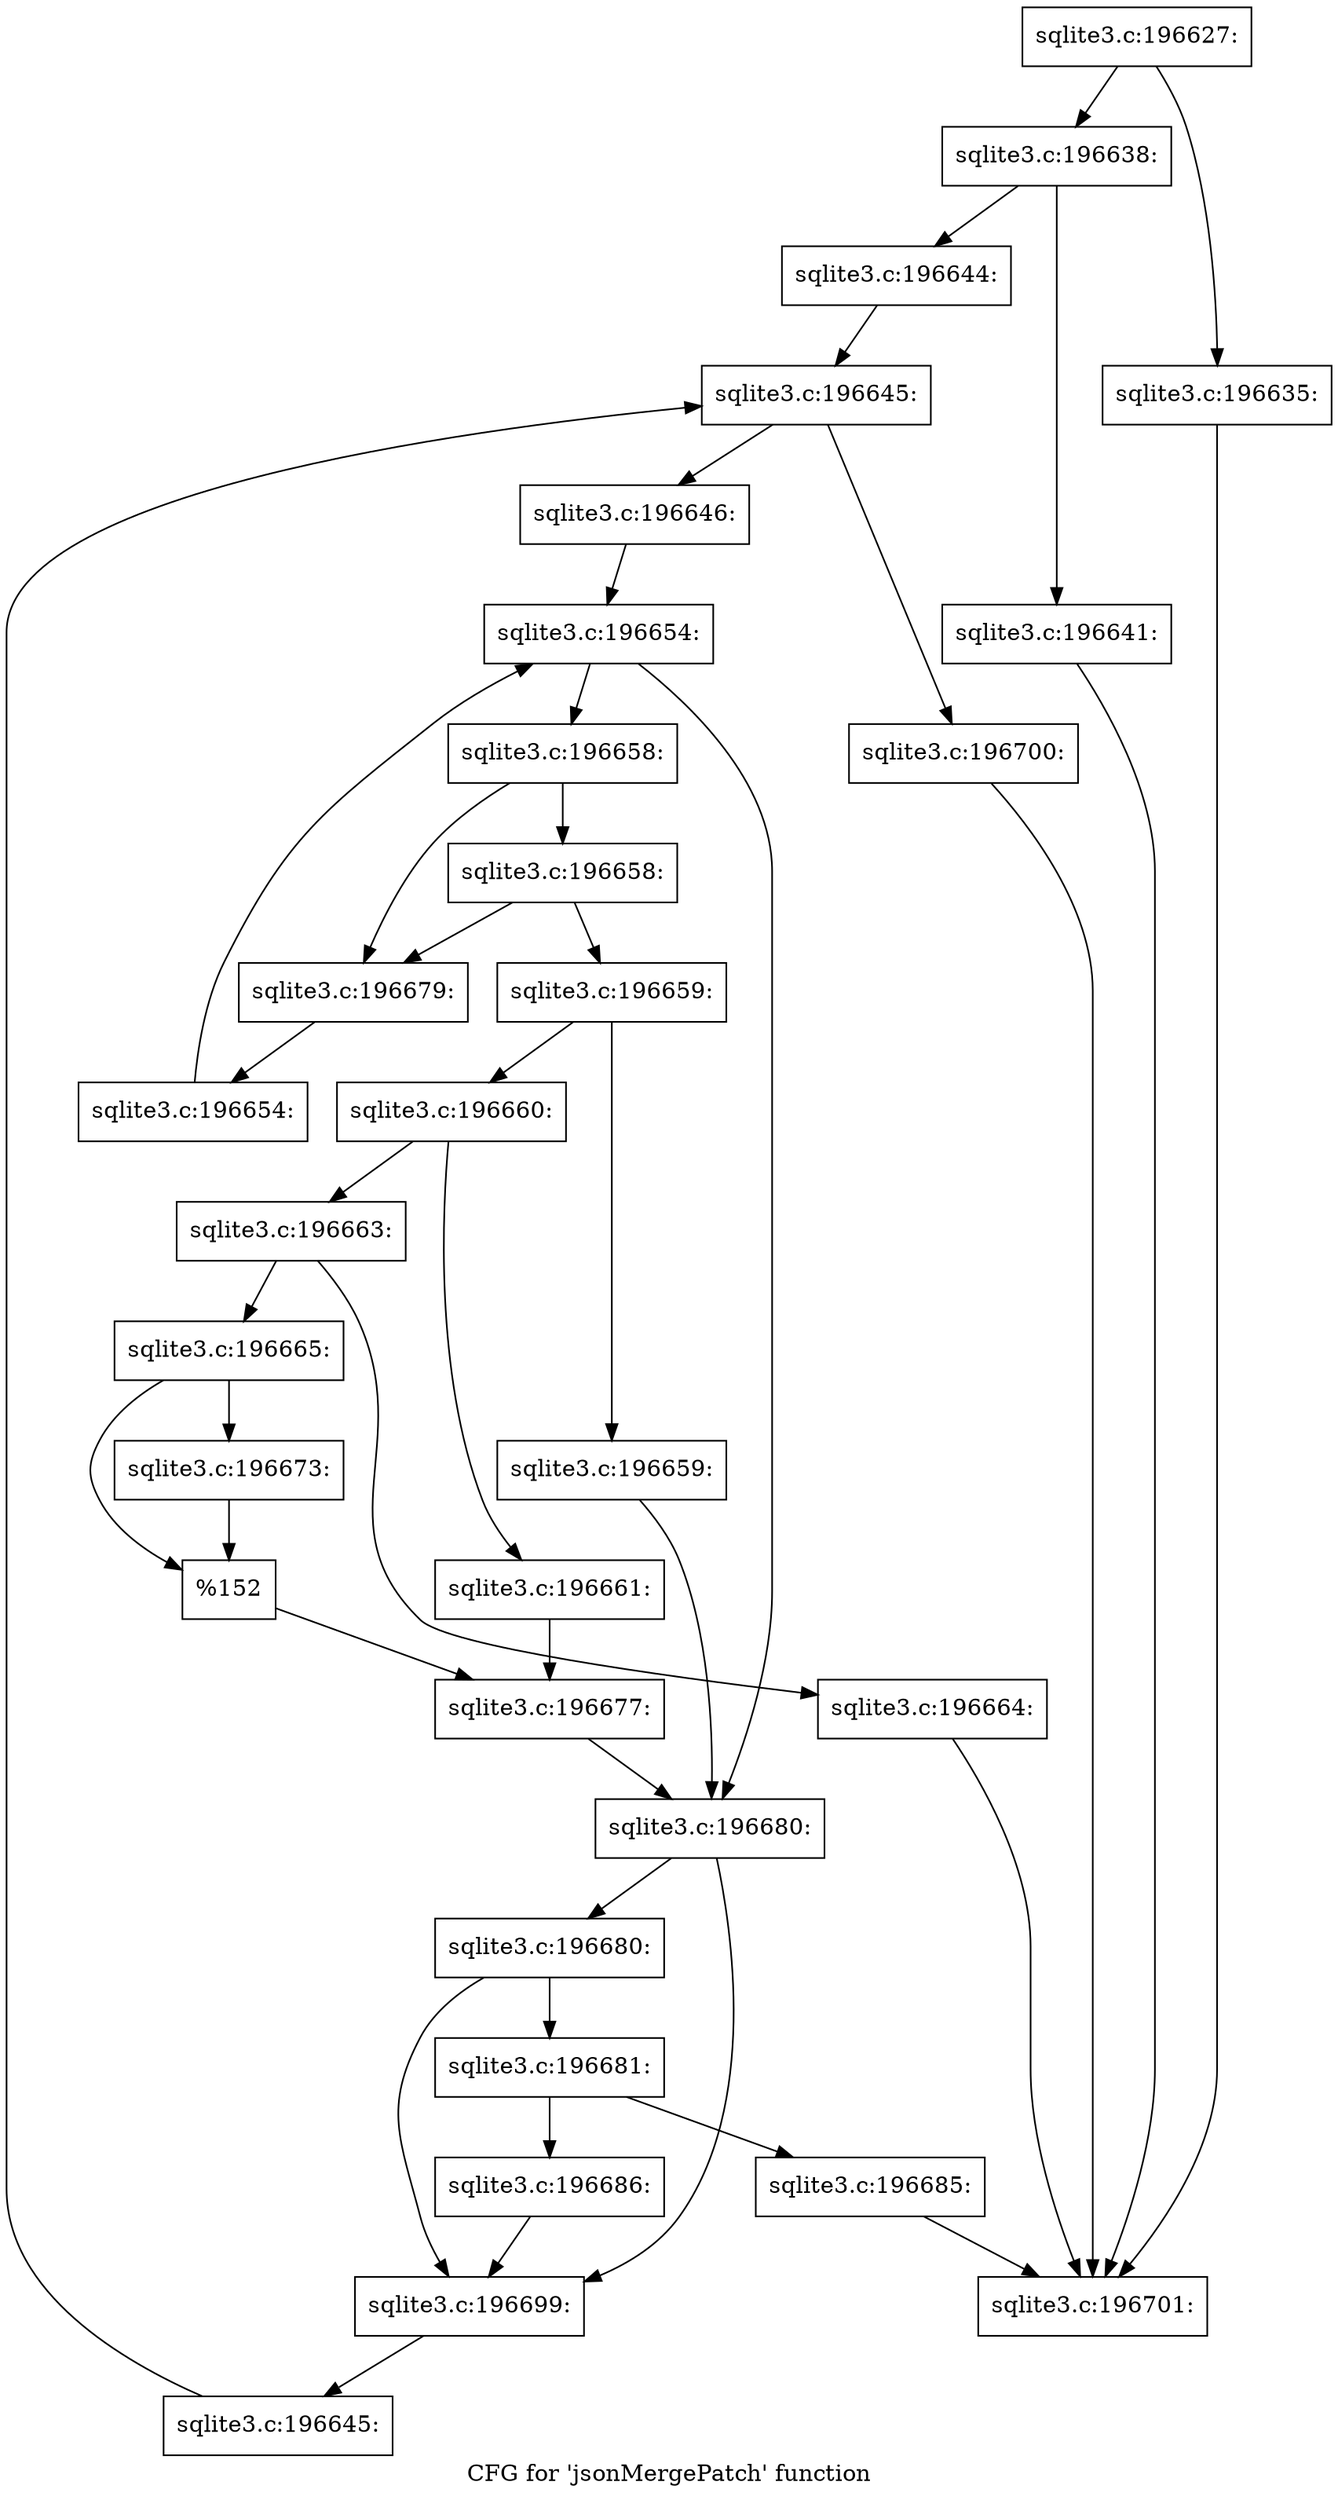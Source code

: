 digraph "CFG for 'jsonMergePatch' function" {
	label="CFG for 'jsonMergePatch' function";

	Node0x55c0fa8c28e0 [shape=record,label="{sqlite3.c:196627:}"];
	Node0x55c0fa8c28e0 -> Node0x55c0fa8c7560;
	Node0x55c0fa8c28e0 -> Node0x55c0fa8c75b0;
	Node0x55c0fa8c7560 [shape=record,label="{sqlite3.c:196635:}"];
	Node0x55c0fa8c7560 -> Node0x55c0fa8c2a60;
	Node0x55c0fa8c75b0 [shape=record,label="{sqlite3.c:196638:}"];
	Node0x55c0fa8c75b0 -> Node0x55c0fa8c82b0;
	Node0x55c0fa8c75b0 -> Node0x55c0fa8c8300;
	Node0x55c0fa8c82b0 [shape=record,label="{sqlite3.c:196641:}"];
	Node0x55c0fa8c82b0 -> Node0x55c0fa8c2a60;
	Node0x55c0fa8c8300 [shape=record,label="{sqlite3.c:196644:}"];
	Node0x55c0fa8c8300 -> Node0x55c0fa8c8f00;
	Node0x55c0fa8c8f00 [shape=record,label="{sqlite3.c:196645:}"];
	Node0x55c0fa8c8f00 -> Node0x55c0fa8c9520;
	Node0x55c0fa8c8f00 -> Node0x55c0f6e10630;
	Node0x55c0fa8c9520 [shape=record,label="{sqlite3.c:196646:}"];
	Node0x55c0fa8c9520 -> Node0x55c0fa8ca940;
	Node0x55c0fa8ca940 [shape=record,label="{sqlite3.c:196654:}"];
	Node0x55c0fa8ca940 -> Node0x55c0fa8cab60;
	Node0x55c0fa8ca940 -> Node0x55c0fa8ca790;
	Node0x55c0fa8cab60 [shape=record,label="{sqlite3.c:196658:}"];
	Node0x55c0fa8cab60 -> Node0x55c0fa8cb270;
	Node0x55c0fa8cab60 -> Node0x55c0fa8cb220;
	Node0x55c0fa8cb270 [shape=record,label="{sqlite3.c:196658:}"];
	Node0x55c0fa8cb270 -> Node0x55c0fa8cb1d0;
	Node0x55c0fa8cb270 -> Node0x55c0fa8cb220;
	Node0x55c0fa8cb1d0 [shape=record,label="{sqlite3.c:196659:}"];
	Node0x55c0fa8cb1d0 -> Node0x55c0fa8cc270;
	Node0x55c0fa8cb1d0 -> Node0x55c0fa8cc2c0;
	Node0x55c0fa8cc270 [shape=record,label="{sqlite3.c:196659:}"];
	Node0x55c0fa8cc270 -> Node0x55c0fa8ca790;
	Node0x55c0fa8cc2c0 [shape=record,label="{sqlite3.c:196660:}"];
	Node0x55c0fa8cc2c0 -> Node0x55c0fa8ccc10;
	Node0x55c0fa8cc2c0 -> Node0x55c0fa8cccb0;
	Node0x55c0fa8ccc10 [shape=record,label="{sqlite3.c:196661:}"];
	Node0x55c0fa8ccc10 -> Node0x55c0fa8ccc60;
	Node0x55c0fa8cccb0 [shape=record,label="{sqlite3.c:196663:}"];
	Node0x55c0fa8cccb0 -> Node0x55c0fa8ce890;
	Node0x55c0fa8cccb0 -> Node0x55c0fa8ce8e0;
	Node0x55c0fa8ce890 [shape=record,label="{sqlite3.c:196664:}"];
	Node0x55c0fa8ce890 -> Node0x55c0fa8c2a60;
	Node0x55c0fa8ce8e0 [shape=record,label="{sqlite3.c:196665:}"];
	Node0x55c0fa8ce8e0 -> Node0x55c0fa8cf270;
	Node0x55c0fa8ce8e0 -> Node0x55c0fa8cf2c0;
	Node0x55c0fa8cf270 [shape=record,label="{sqlite3.c:196673:}"];
	Node0x55c0fa8cf270 -> Node0x55c0fa8cf2c0;
	Node0x55c0fa8cf2c0 [shape=record,label="{%152}"];
	Node0x55c0fa8cf2c0 -> Node0x55c0fa8ccc60;
	Node0x55c0fa8ccc60 [shape=record,label="{sqlite3.c:196677:}"];
	Node0x55c0fa8ccc60 -> Node0x55c0fa8ca790;
	Node0x55c0fa8cb220 [shape=record,label="{sqlite3.c:196679:}"];
	Node0x55c0fa8cb220 -> Node0x55c0fa8caad0;
	Node0x55c0fa8caad0 [shape=record,label="{sqlite3.c:196654:}"];
	Node0x55c0fa8caad0 -> Node0x55c0fa8ca940;
	Node0x55c0fa8ca790 [shape=record,label="{sqlite3.c:196680:}"];
	Node0x55c0fa8ca790 -> Node0x55c0fa8d14d0;
	Node0x55c0fa8ca790 -> Node0x55c0fa8d1480;
	Node0x55c0fa8d14d0 [shape=record,label="{sqlite3.c:196680:}"];
	Node0x55c0fa8d14d0 -> Node0x55c0fa8d1430;
	Node0x55c0fa8d14d0 -> Node0x55c0fa8d1480;
	Node0x55c0fa8d1430 [shape=record,label="{sqlite3.c:196681:}"];
	Node0x55c0fa8d1430 -> Node0x55c0fa8d3040;
	Node0x55c0fa8d1430 -> Node0x55c0fa8d3090;
	Node0x55c0fa8d3040 [shape=record,label="{sqlite3.c:196685:}"];
	Node0x55c0fa8d3040 -> Node0x55c0fa8c2a60;
	Node0x55c0fa8d3090 [shape=record,label="{sqlite3.c:196686:}"];
	Node0x55c0fa8d3090 -> Node0x55c0fa8d1480;
	Node0x55c0fa8d1480 [shape=record,label="{sqlite3.c:196699:}"];
	Node0x55c0fa8d1480 -> Node0x55c0fa8c9490;
	Node0x55c0fa8c9490 [shape=record,label="{sqlite3.c:196645:}"];
	Node0x55c0fa8c9490 -> Node0x55c0fa8c8f00;
	Node0x55c0f6e10630 [shape=record,label="{sqlite3.c:196700:}"];
	Node0x55c0f6e10630 -> Node0x55c0fa8c2a60;
	Node0x55c0fa8c2a60 [shape=record,label="{sqlite3.c:196701:}"];
}
